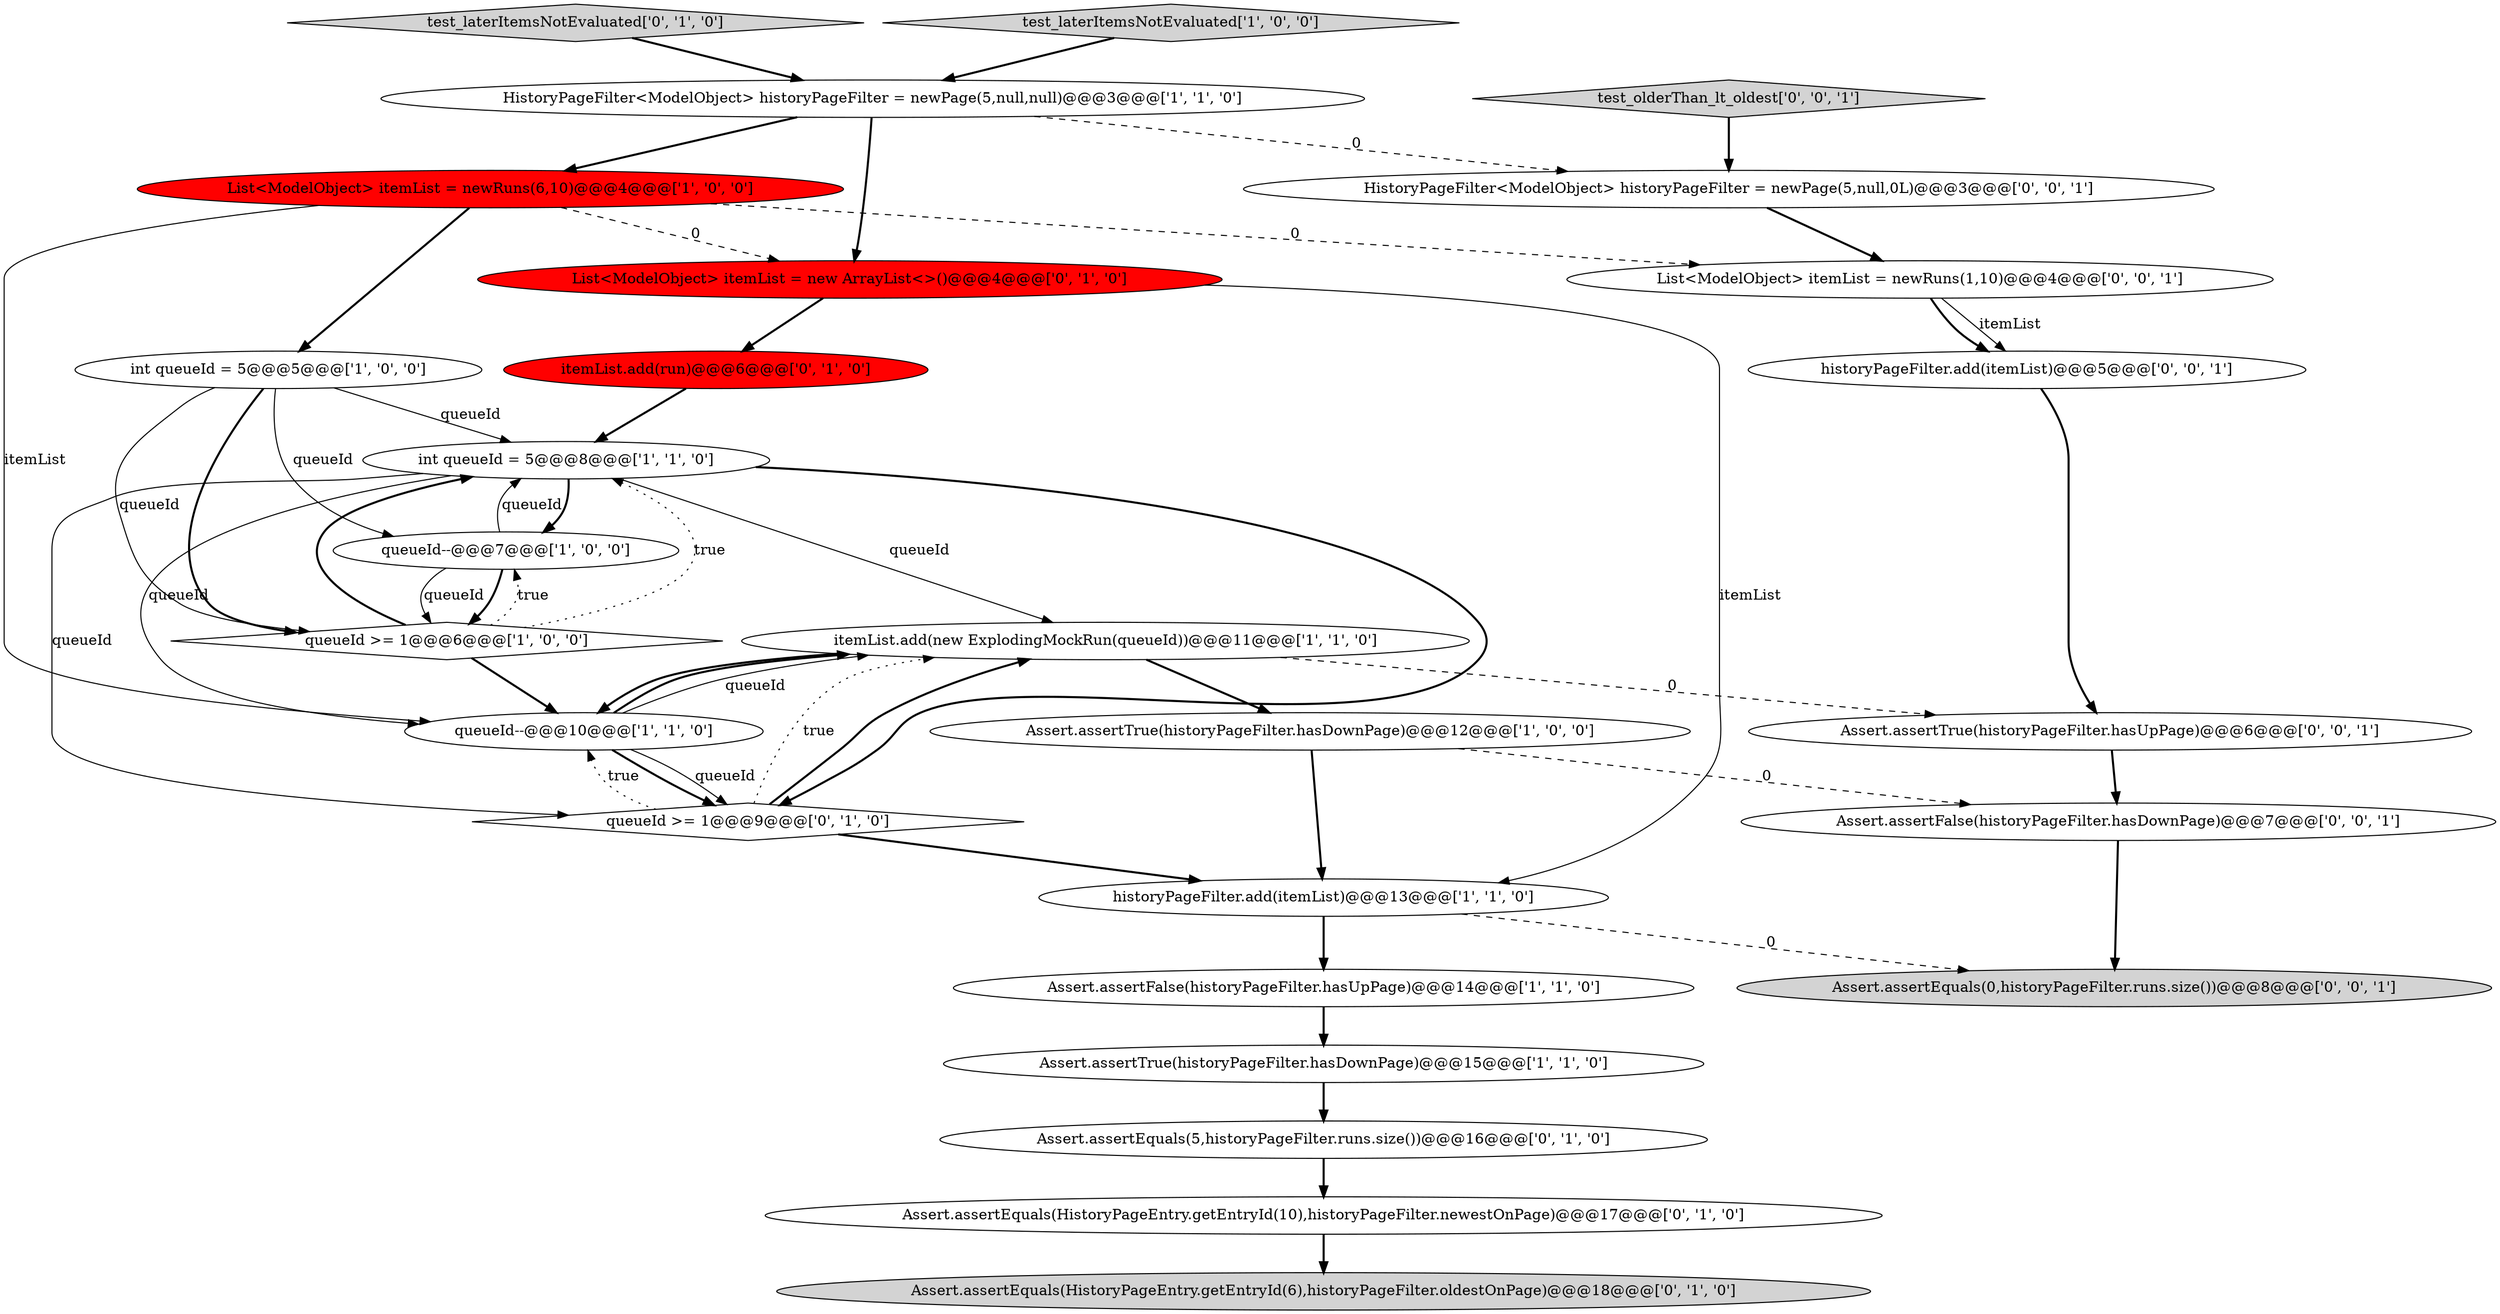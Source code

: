 digraph {
15 [style = filled, label = "Assert.assertEquals(HistoryPageEntry.getEntryId(10),historyPageFilter.newestOnPage)@@@17@@@['0', '1', '0']", fillcolor = white, shape = ellipse image = "AAA0AAABBB2BBB"];
24 [style = filled, label = "Assert.assertFalse(historyPageFilter.hasDownPage)@@@7@@@['0', '0', '1']", fillcolor = white, shape = ellipse image = "AAA0AAABBB3BBB"];
19 [style = filled, label = "test_laterItemsNotEvaluated['0', '1', '0']", fillcolor = lightgray, shape = diamond image = "AAA0AAABBB2BBB"];
0 [style = filled, label = "test_laterItemsNotEvaluated['1', '0', '0']", fillcolor = lightgray, shape = diamond image = "AAA0AAABBB1BBB"];
7 [style = filled, label = "int queueId = 5@@@8@@@['1', '1', '0']", fillcolor = white, shape = ellipse image = "AAA0AAABBB1BBB"];
1 [style = filled, label = "Assert.assertTrue(historyPageFilter.hasDownPage)@@@12@@@['1', '0', '0']", fillcolor = white, shape = ellipse image = "AAA0AAABBB1BBB"];
4 [style = filled, label = "itemList.add(new ExplodingMockRun(queueId))@@@11@@@['1', '1', '0']", fillcolor = white, shape = ellipse image = "AAA0AAABBB1BBB"];
3 [style = filled, label = "historyPageFilter.add(itemList)@@@13@@@['1', '1', '0']", fillcolor = white, shape = ellipse image = "AAA0AAABBB1BBB"];
11 [style = filled, label = "int queueId = 5@@@5@@@['1', '0', '0']", fillcolor = white, shape = ellipse image = "AAA0AAABBB1BBB"];
5 [style = filled, label = "queueId >= 1@@@6@@@['1', '0', '0']", fillcolor = white, shape = diamond image = "AAA0AAABBB1BBB"];
12 [style = filled, label = "Assert.assertFalse(historyPageFilter.hasUpPage)@@@14@@@['1', '1', '0']", fillcolor = white, shape = ellipse image = "AAA0AAABBB1BBB"];
8 [style = filled, label = "HistoryPageFilter<ModelObject> historyPageFilter = newPage(5,null,null)@@@3@@@['1', '1', '0']", fillcolor = white, shape = ellipse image = "AAA0AAABBB1BBB"];
17 [style = filled, label = "List<ModelObject> itemList = new ArrayList<>()@@@4@@@['0', '1', '0']", fillcolor = red, shape = ellipse image = "AAA1AAABBB2BBB"];
21 [style = filled, label = "HistoryPageFilter<ModelObject> historyPageFilter = newPage(5,null,0L)@@@3@@@['0', '0', '1']", fillcolor = white, shape = ellipse image = "AAA0AAABBB3BBB"];
10 [style = filled, label = "List<ModelObject> itemList = newRuns(6,10)@@@4@@@['1', '0', '0']", fillcolor = red, shape = ellipse image = "AAA1AAABBB1BBB"];
23 [style = filled, label = "test_olderThan_lt_oldest['0', '0', '1']", fillcolor = lightgray, shape = diamond image = "AAA0AAABBB3BBB"];
14 [style = filled, label = "itemList.add(run)@@@6@@@['0', '1', '0']", fillcolor = red, shape = ellipse image = "AAA1AAABBB2BBB"];
16 [style = filled, label = "Assert.assertEquals(5,historyPageFilter.runs.size())@@@16@@@['0', '1', '0']", fillcolor = white, shape = ellipse image = "AAA0AAABBB2BBB"];
25 [style = filled, label = "List<ModelObject> itemList = newRuns(1,10)@@@4@@@['0', '0', '1']", fillcolor = white, shape = ellipse image = "AAA0AAABBB3BBB"];
20 [style = filled, label = "Assert.assertEquals(0,historyPageFilter.runs.size())@@@8@@@['0', '0', '1']", fillcolor = lightgray, shape = ellipse image = "AAA0AAABBB3BBB"];
22 [style = filled, label = "historyPageFilter.add(itemList)@@@5@@@['0', '0', '1']", fillcolor = white, shape = ellipse image = "AAA0AAABBB3BBB"];
2 [style = filled, label = "queueId--@@@10@@@['1', '1', '0']", fillcolor = white, shape = ellipse image = "AAA0AAABBB1BBB"];
9 [style = filled, label = "Assert.assertTrue(historyPageFilter.hasDownPage)@@@15@@@['1', '1', '0']", fillcolor = white, shape = ellipse image = "AAA0AAABBB1BBB"];
26 [style = filled, label = "Assert.assertTrue(historyPageFilter.hasUpPage)@@@6@@@['0', '0', '1']", fillcolor = white, shape = ellipse image = "AAA0AAABBB3BBB"];
6 [style = filled, label = "queueId--@@@7@@@['1', '0', '0']", fillcolor = white, shape = ellipse image = "AAA0AAABBB1BBB"];
13 [style = filled, label = "queueId >= 1@@@9@@@['0', '1', '0']", fillcolor = white, shape = diamond image = "AAA0AAABBB2BBB"];
18 [style = filled, label = "Assert.assertEquals(HistoryPageEntry.getEntryId(6),historyPageFilter.oldestOnPage)@@@18@@@['0', '1', '0']", fillcolor = lightgray, shape = ellipse image = "AAA0AAABBB2BBB"];
7->13 [style = bold, label=""];
22->26 [style = bold, label=""];
16->15 [style = bold, label=""];
8->10 [style = bold, label=""];
11->7 [style = solid, label="queueId"];
25->22 [style = bold, label=""];
10->2 [style = solid, label="itemList"];
1->3 [style = bold, label=""];
5->6 [style = dotted, label="true"];
2->4 [style = solid, label="queueId"];
7->4 [style = solid, label="queueId"];
4->2 [style = bold, label=""];
11->5 [style = solid, label="queueId"];
3->12 [style = bold, label=""];
21->25 [style = bold, label=""];
8->21 [style = dashed, label="0"];
4->26 [style = dashed, label="0"];
12->9 [style = bold, label=""];
26->24 [style = bold, label=""];
2->4 [style = bold, label=""];
15->18 [style = bold, label=""];
9->16 [style = bold, label=""];
19->8 [style = bold, label=""];
25->22 [style = solid, label="itemList"];
14->7 [style = bold, label=""];
2->13 [style = bold, label=""];
2->13 [style = solid, label="queueId"];
24->20 [style = bold, label=""];
8->17 [style = bold, label=""];
13->2 [style = dotted, label="true"];
11->6 [style = solid, label="queueId"];
11->5 [style = bold, label=""];
5->2 [style = bold, label=""];
6->5 [style = bold, label=""];
6->7 [style = solid, label="queueId"];
17->3 [style = solid, label="itemList"];
10->11 [style = bold, label=""];
6->5 [style = solid, label="queueId"];
7->13 [style = solid, label="queueId"];
13->3 [style = bold, label=""];
23->21 [style = bold, label=""];
17->14 [style = bold, label=""];
5->7 [style = dotted, label="true"];
1->24 [style = dashed, label="0"];
3->20 [style = dashed, label="0"];
7->6 [style = bold, label=""];
0->8 [style = bold, label=""];
10->17 [style = dashed, label="0"];
5->7 [style = bold, label=""];
4->1 [style = bold, label=""];
7->2 [style = solid, label="queueId"];
10->25 [style = dashed, label="0"];
13->4 [style = dotted, label="true"];
13->4 [style = bold, label=""];
}
